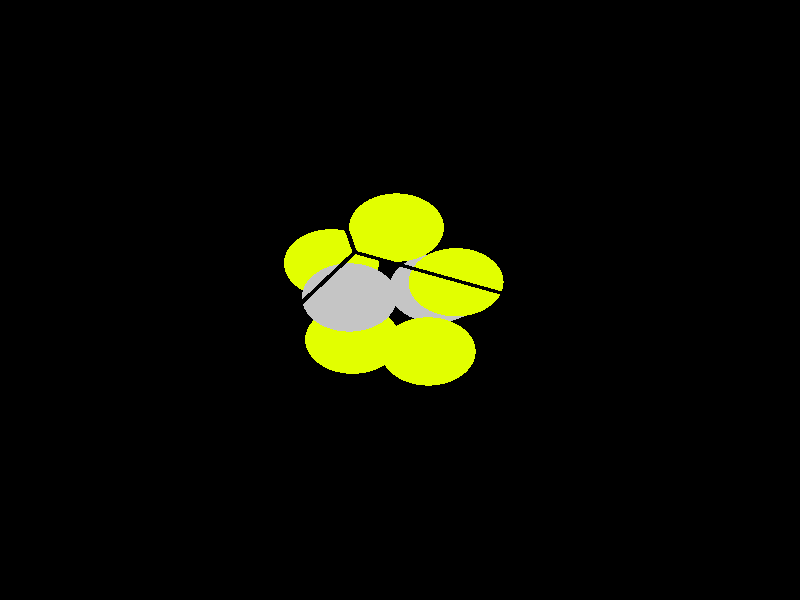 #include "colors.inc"
#include "finish.inc"

global_settings {assumed_gamma 1 max_trace_level 6}
background {color White transmit 1.0}
camera {orthographic
  right -24.96*x up 26.01*y
  direction 1.00*z
  location <0,0,50.00> look_at <0,0,0>}
light_source {<  2.00,   3.00,  40.00> color White
  area_light <0.70, 0, 0>, <0, 0.70, 0>, 3, 3
  adaptive 1 jitter}

#declare simple = finish {phong 0.7}
#declare pale = finish {ambient 0.5 diffuse 0.85 roughness 0.001 specular 0.200 }
#declare intermediate = finish {ambient 0.3 diffuse 0.6 specular 0.1 roughness 0.04}
#declare vmd = finish {ambient 0.0 diffuse 0.65 phong 0.1 phong_size 40.0 specular 0.5 }
#declare jmol = finish {ambient 0.2 diffuse 0.6 specular 1 roughness 0.001 metallic}
#declare ase2 = finish {ambient 0.05 brilliance 3 diffuse 0.6 metallic specular 0.7 roughness 0.04 reflection 0.15}
#declare ase3 = finish {ambient 0.15 brilliance 2 diffuse 0.6 metallic specular 1.0 roughness 0.001 reflection 0.0}
#declare glass = finish {ambient 0.05 diffuse 0.3 specular 1.0 roughness 0.001}
#declare glass2 = finish {ambient 0.01 diffuse 0.3 specular 1.0 reflection 0.25 roughness 0.001}
#declare Rcell = 0.070;
#declare Rbond = 0.100;

#macro atom(LOC, R, COL, TRANS, FIN)
  sphere{LOC, R texture{pigment{color COL transmit TRANS} finish{FIN}}}
#end
#macro constrain(LOC, R, COL, TRANS FIN)
union{torus{R, Rcell rotate 45*z texture{pigment{color COL transmit TRANS} finish{FIN}}}
      torus{R, Rcell rotate -45*z texture{pigment{color COL transmit TRANS} finish{FIN}}}
      translate LOC}
#end

cylinder {<  9.28,   7.11, -19.26>, < 11.89,  -3.08,  -7.21>, Rcell pigment {Black}}
cylinder {< -4.02,  12.27, -12.02>, < -1.41,   2.07,   0.03>, Rcell pigment {Black}}
cylinder {<-12.52,   1.07, -19.65>, < -9.91,  -9.13,  -7.60>, Rcell pigment {Black}}
cylinder {<  0.78,  -4.09, -26.89>, <  3.39, -14.29, -14.84>, Rcell pigment {Black}}
cylinder {<  9.28,   7.11, -19.26>, < -4.02,  12.27, -12.02>, Rcell pigment {Black}}
cylinder {< 11.89,  -3.08,  -7.21>, < -1.41,   2.07,   0.03>, Rcell pigment {Black}}
cylinder {<  3.39, -14.29, -14.84>, < -9.91,  -9.13,  -7.60>, Rcell pigment {Black}}
cylinder {<  0.78,  -4.09, -26.89>, <-12.52,   1.07, -19.65>, Rcell pigment {Black}}
cylinder {<  9.28,   7.11, -19.26>, <  0.78,  -4.09, -26.89>, Rcell pigment {Black}}
cylinder {< 11.89,  -3.08,  -7.21>, <  3.39, -14.29, -14.84>, Rcell pigment {Black}}
cylinder {< -1.41,   2.07,   0.03>, < -9.91,  -9.13,  -7.60>, Rcell pigment {Black}}
cylinder {< -4.02,  12.27, -12.02>, <-12.52,   1.07, -19.65>, Rcell pigment {Black}}
atom(< -0.11,   3.14, -12.96>, 1.48, rgb <0.76, 1.00, 0.00>, 0.0, ase2) // #0 
atom(<  1.14,   0.50, -14.81>, 1.48, rgb <0.56, 0.56, 0.56>, 0.0, ase2) // #1 
atom(< -2.14,   1.59, -15.17>, 1.48, rgb <0.76, 1.00, 0.00>, 0.0, ase2) // #2 
atom(< -1.48,  -1.72, -15.06>, 1.48, rgb <0.76, 1.00, 0.00>, 0.0, ase2) // #3 
atom(<  0.88,  -2.23, -12.67>, 1.48, rgb <0.76, 1.00, 0.00>, 0.0, ase2) // #4 
atom(<  1.75,   0.77, -11.42>, 1.48, rgb <0.76, 1.00, 0.00>, 0.0, ase2) // #5 
atom(< -1.58,   0.11, -12.10>, 1.48, rgb <0.56, 0.56, 0.56>, 0.0, ase2) // #6 
